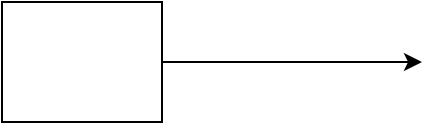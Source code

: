 <mxfile>
    <diagram id="a55LElWDM1DaoipbdrMy" name="Page-1">
        <mxGraphModel dx="1031" dy="493" grid="1" gridSize="10" guides="1" tooltips="1" connect="1" arrows="1" fold="1" page="1" pageScale="1" pageWidth="850" pageHeight="1100" math="0" shadow="0">
            <root>
                <mxCell id="0"/>
                <mxCell id="1" parent="0"/>
                <mxCell id="3" style="edgeStyle=none;html=1;" edge="1" parent="1" source="2">
                    <mxGeometry relative="1" as="geometry">
                        <mxPoint x="410" y="150" as="targetPoint"/>
                    </mxGeometry>
                </mxCell>
                <mxCell id="2" value="" style="rounded=0;whiteSpace=wrap;html=1;" vertex="1" parent="1">
                    <mxGeometry x="200" y="120" width="80" height="60" as="geometry"/>
                </mxCell>
            </root>
        </mxGraphModel>
    </diagram>
</mxfile>